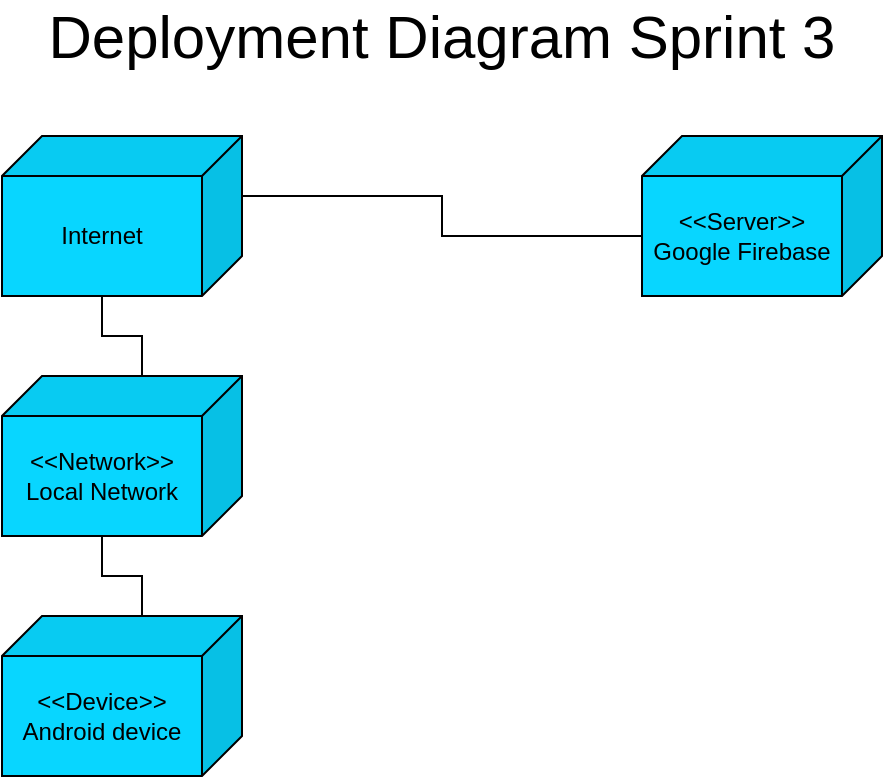 <mxfile version="13.0.9" type="github">
  <diagram id="LZmPR-VTgz_OafLr-S7z" name="Page-1">
    <mxGraphModel dx="1422" dy="713" grid="1" gridSize="10" guides="1" tooltips="1" connect="1" arrows="1" fold="1" page="1" pageScale="1" pageWidth="850" pageHeight="1100" math="0" shadow="0">
      <root>
        <mxCell id="0" />
        <mxCell id="1" parent="0" />
        <mxCell id="x9-NMI0hjkLvJN1j-8V--3" style="edgeStyle=orthogonalEdgeStyle;rounded=0;orthogonalLoop=1;jettySize=auto;html=1;exitX=0;exitY=0;exitDx=50;exitDy=0;exitPerimeter=0;entryX=0;entryY=0;entryDx=70;entryDy=80;entryPerimeter=0;endArrow=none;endFill=0;" parent="1" source="x9-NMI0hjkLvJN1j-8V--1" target="x9-NMI0hjkLvJN1j-8V--2" edge="1">
          <mxGeometry relative="1" as="geometry" />
        </mxCell>
        <mxCell id="x9-NMI0hjkLvJN1j-8V--1" value="&amp;lt;&amp;lt;Device&amp;gt;&amp;gt;&lt;br&gt;Android device" style="shape=cube;whiteSpace=wrap;html=1;boundedLbl=1;backgroundOutline=1;darkOpacity=0.05;darkOpacity2=0.1;flipH=1;fillColor=#08D6FF;" parent="1" vertex="1">
          <mxGeometry x="80" y="400" width="120" height="80" as="geometry" />
        </mxCell>
        <mxCell id="x9-NMI0hjkLvJN1j-8V--6" style="edgeStyle=orthogonalEdgeStyle;rounded=0;orthogonalLoop=1;jettySize=auto;html=1;exitX=0;exitY=0;exitDx=50;exitDy=0;exitPerimeter=0;entryX=0;entryY=0;entryDx=70;entryDy=80;entryPerimeter=0;endArrow=none;endFill=0;" parent="1" source="x9-NMI0hjkLvJN1j-8V--2" target="x9-NMI0hjkLvJN1j-8V--4" edge="1">
          <mxGeometry relative="1" as="geometry" />
        </mxCell>
        <mxCell id="x9-NMI0hjkLvJN1j-8V--2" value="&amp;lt;&amp;lt;Network&amp;gt;&amp;gt;&lt;br&gt;Local Network" style="shape=cube;whiteSpace=wrap;html=1;boundedLbl=1;backgroundOutline=1;darkOpacity=0.05;darkOpacity2=0.1;flipH=1;fillColor=#08D6FF;" parent="1" vertex="1">
          <mxGeometry x="80" y="280" width="120" height="80" as="geometry" />
        </mxCell>
        <mxCell id="x9-NMI0hjkLvJN1j-8V--9" style="edgeStyle=orthogonalEdgeStyle;rounded=0;orthogonalLoop=1;jettySize=auto;html=1;exitX=0;exitY=0;exitDx=0;exitDy=30;exitPerimeter=0;entryX=0;entryY=0;entryDx=120;entryDy=50;entryPerimeter=0;endArrow=none;endFill=0;" parent="1" source="x9-NMI0hjkLvJN1j-8V--4" target="x9-NMI0hjkLvJN1j-8V--8" edge="1">
          <mxGeometry relative="1" as="geometry" />
        </mxCell>
        <mxCell id="x9-NMI0hjkLvJN1j-8V--4" value="Internet" style="shape=cube;whiteSpace=wrap;html=1;boundedLbl=1;backgroundOutline=1;darkOpacity=0.05;darkOpacity2=0.1;flipH=1;fillColor=#08D6FF;" parent="1" vertex="1">
          <mxGeometry x="80" y="160" width="120" height="80" as="geometry" />
        </mxCell>
        <mxCell id="x9-NMI0hjkLvJN1j-8V--8" value="&amp;lt;&amp;lt;Server&amp;gt;&amp;gt;&lt;br&gt;Google Firebase" style="shape=cube;whiteSpace=wrap;html=1;boundedLbl=1;backgroundOutline=1;darkOpacity=0.05;darkOpacity2=0.1;flipH=1;fillColor=#08D6FF;" parent="1" vertex="1">
          <mxGeometry x="400" y="160" width="120" height="80" as="geometry" />
        </mxCell>
        <mxCell id="MmKMyd8eCl6MTujQfP43-1" value="Deployment Diagram Sprint 3" style="text;html=1;strokeColor=none;fillColor=none;align=center;verticalAlign=middle;whiteSpace=wrap;rounded=0;fontSize=30;" parent="1" vertex="1">
          <mxGeometry x="80" y="100" width="440" height="20" as="geometry" />
        </mxCell>
      </root>
    </mxGraphModel>
  </diagram>
</mxfile>

